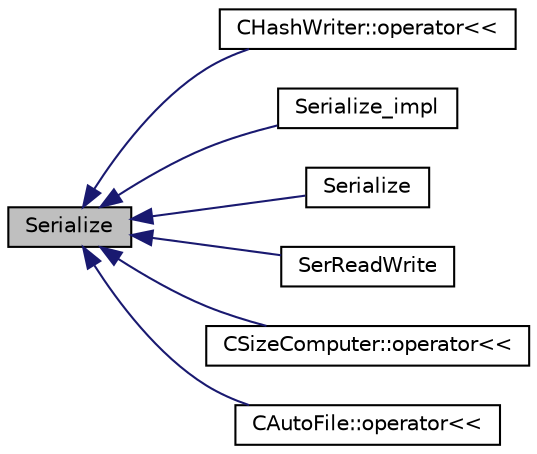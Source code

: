 digraph "Serialize"
{
  edge [fontname="Helvetica",fontsize="10",labelfontname="Helvetica",labelfontsize="10"];
  node [fontname="Helvetica",fontsize="10",shape=record];
  rankdir="LR";
  Node184 [label="Serialize",height=0.2,width=0.4,color="black", fillcolor="grey75", style="filled", fontcolor="black"];
  Node184 -> Node185 [dir="back",color="midnightblue",fontsize="10",style="solid",fontname="Helvetica"];
  Node185 [label="CHashWriter::operator\<\<",height=0.2,width=0.4,color="black", fillcolor="white", style="filled",URL="$class_c_hash_writer.html#a6551aed7315be5ba750680df18562f3a"];
  Node184 -> Node186 [dir="back",color="midnightblue",fontsize="10",style="solid",fontname="Helvetica"];
  Node186 [label="Serialize_impl",height=0.2,width=0.4,color="black", fillcolor="white", style="filled",URL="$serialize_8h.html#a5ad2f90be2a49996f40cabf489e87cc3"];
  Node184 -> Node187 [dir="back",color="midnightblue",fontsize="10",style="solid",fontname="Helvetica"];
  Node187 [label="Serialize",height=0.2,width=0.4,color="black", fillcolor="white", style="filled",URL="$serialize_8h.html#a4abc2780ddc1498c4a390f1fb88cfea8"];
  Node184 -> Node188 [dir="back",color="midnightblue",fontsize="10",style="solid",fontname="Helvetica"];
  Node188 [label="SerReadWrite",height=0.2,width=0.4,color="black", fillcolor="white", style="filled",URL="$serialize_8h.html#a5f02c34fed6e79db633162f773fe0573"];
  Node184 -> Node189 [dir="back",color="midnightblue",fontsize="10",style="solid",fontname="Helvetica"];
  Node189 [label="CSizeComputer::operator\<\<",height=0.2,width=0.4,color="black", fillcolor="white", style="filled",URL="$class_c_size_computer.html#a03a29c76f82dca1559e7922b35bebd0d"];
  Node184 -> Node190 [dir="back",color="midnightblue",fontsize="10",style="solid",fontname="Helvetica"];
  Node190 [label="CAutoFile::operator\<\<",height=0.2,width=0.4,color="black", fillcolor="white", style="filled",URL="$class_c_auto_file.html#a8e194596d1f8f64059247724b25df82c"];
}
